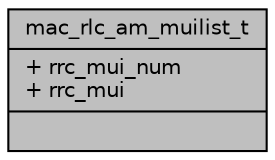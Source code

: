 digraph "mac_rlc_am_muilist_t"
{
 // LATEX_PDF_SIZE
  edge [fontname="Helvetica",fontsize="10",labelfontname="Helvetica",labelfontsize="10"];
  node [fontname="Helvetica",fontsize="10",shape=record];
  Node1 [label="{mac_rlc_am_muilist_t\n|+ rrc_mui_num\l+ rrc_mui\l|}",height=0.2,width=0.4,color="black", fillcolor="grey75", style="filled", fontcolor="black",tooltip=" "];
}
